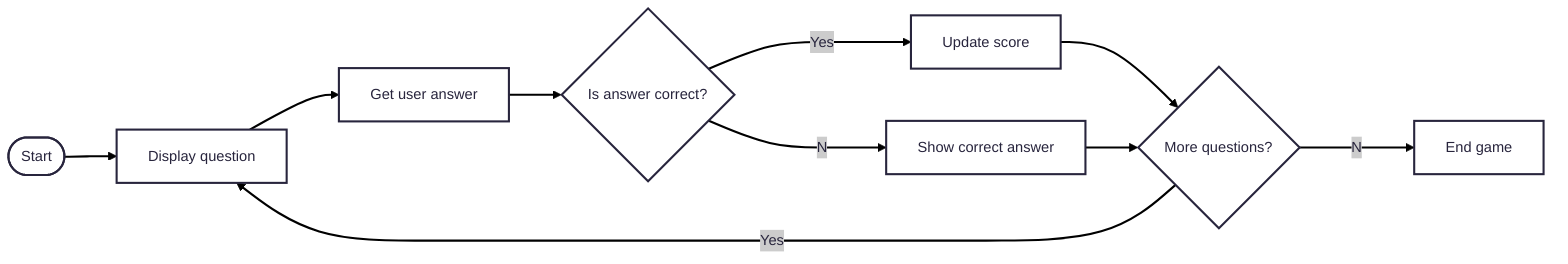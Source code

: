 ---
config:
      theme: redux
---
flowchart LR
        A(["Start"])-->B[Display question]
        B --> C["Get user answer"]
        C --> D{"Is answer correct?"}
        D --Yes--> E[Update score]
        D --No--> F[Show correct answer]
        E --> G{More questions?}
        F --> G
        G --Yes-->B
        G--No--> H[End game]
